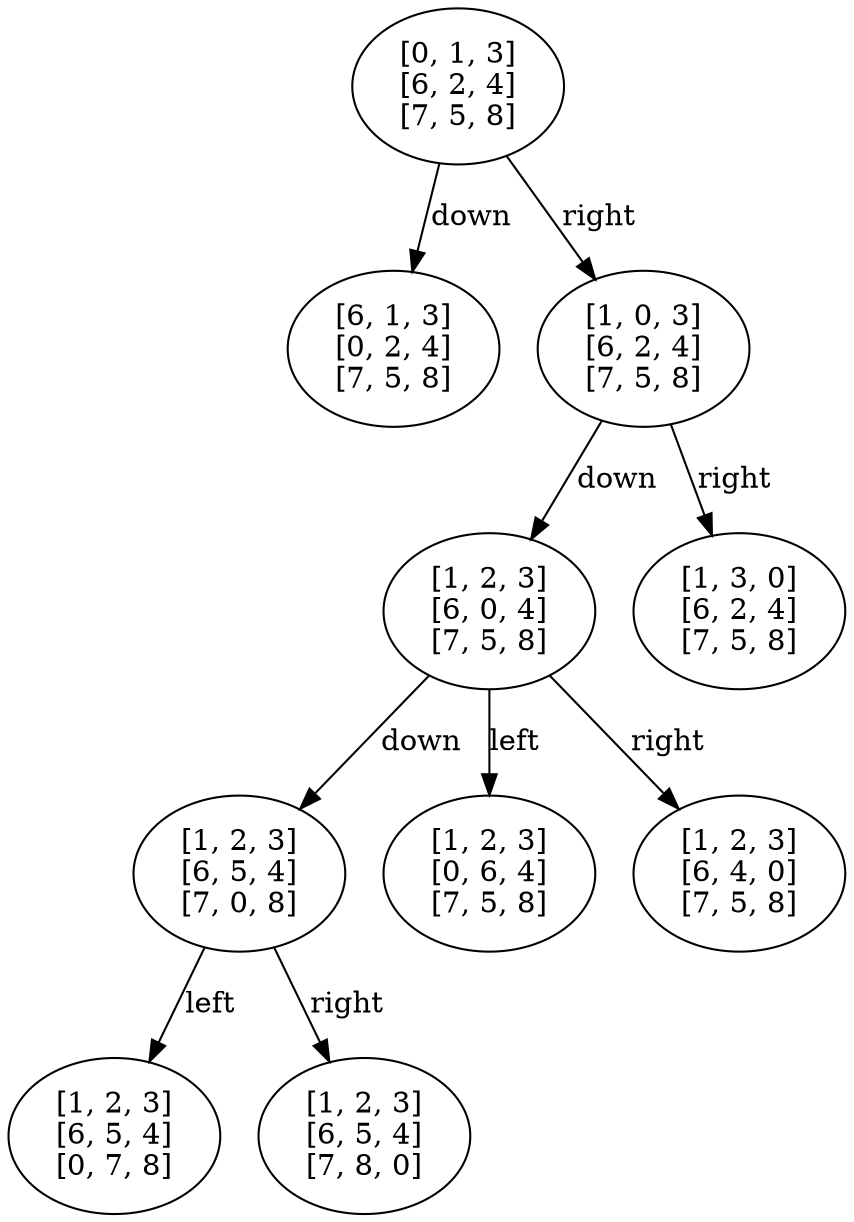 // BFS graph
digraph {
	1 [label="[0, 1, 3]
[6, 2, 4]
[7, 5, 8]"]
	2 [label="[6, 1, 3]
[0, 2, 4]
[7, 5, 8]"]
	1 -> 2 [label=down]
	3 [label="[1, 0, 3]
[6, 2, 4]
[7, 5, 8]"]
	1 -> 3 [label=right]
	6 [label="[1, 2, 3]
[6, 0, 4]
[7, 5, 8]"]
	3 -> 6 [label=down]
	7 [label="[1, 3, 0]
[6, 2, 4]
[7, 5, 8]"]
	3 -> 7 [label=right]
	13 [label="[1, 2, 3]
[6, 5, 4]
[7, 0, 8]"]
	6 -> 13 [label=down]
	12 [label="[1, 2, 3]
[0, 6, 4]
[7, 5, 8]"]
	6 -> 12 [label=left]
	14 [label="[1, 2, 3]
[6, 4, 0]
[7, 5, 8]"]
	6 -> 14 [label=right]
	26 [label="[1, 2, 3]
[6, 5, 4]
[0, 7, 8]"]
	13 -> 26 [label=left]
	27 [label="[1, 2, 3]
[6, 5, 4]
[7, 8, 0]"]
	13 -> 27 [label=right]
}

